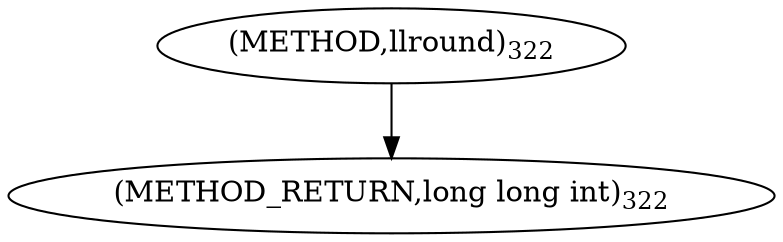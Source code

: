 digraph "llround" {  
"20622" [label = <(METHOD,llround)<SUB>322</SUB>> ]
"20624" [label = <(METHOD_RETURN,long long int)<SUB>322</SUB>> ]
  "20622" -> "20624" 
}
